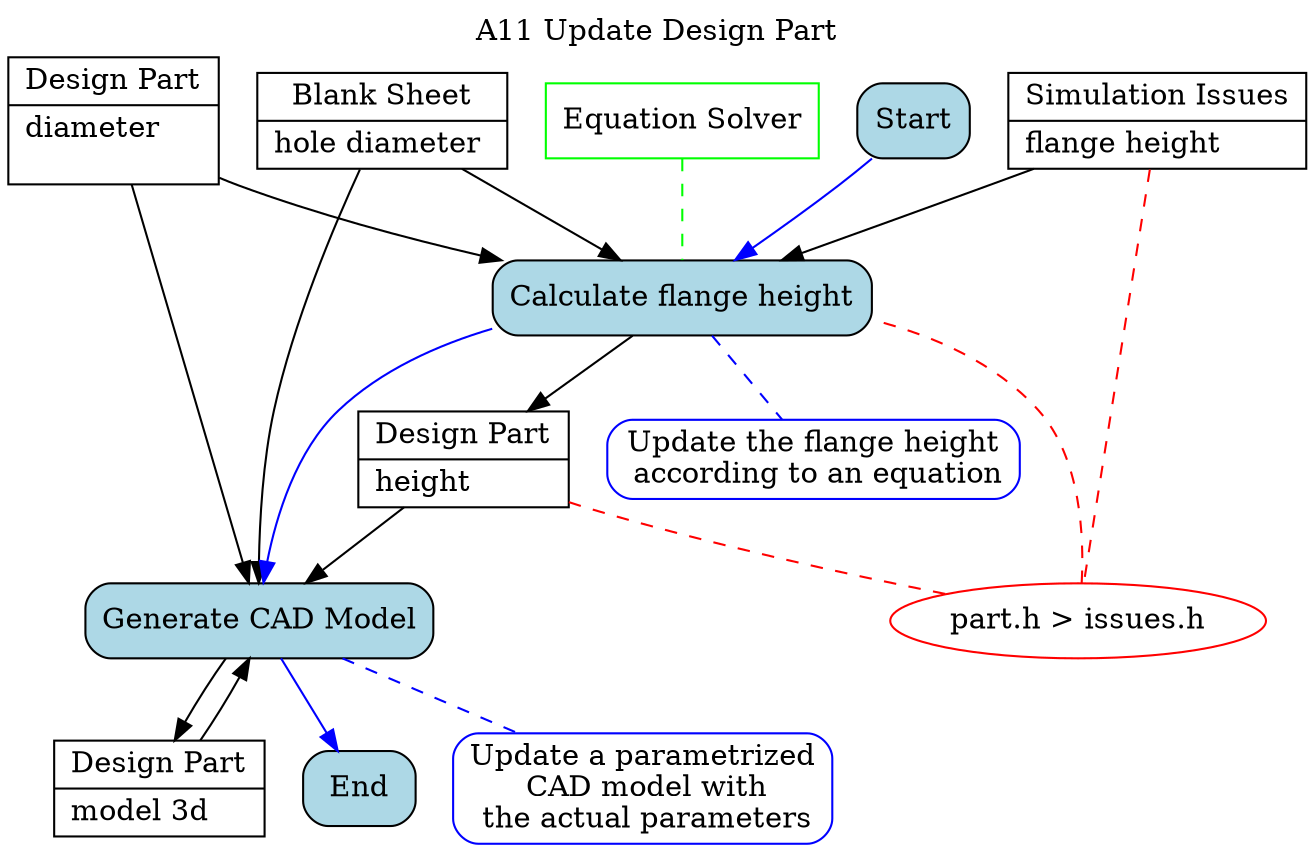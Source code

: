 digraph behaviourmodel {

# activity title
labelloc="t"
label="A11 Update Design Part"

# inputs and outputs
node [shape=record, style=filled, fillcolor=white, color=black]
part_d [label="{Design Part | diameter \l \l}"]
part_h [label="{Design Part | height \l}"]
part_m [label="{Design Part | model 3d \l}"]
blank [label="{Blank Sheet | hole diameter \l}"]
iss_sim [label="{Simulation Issues | flange height \l}"]

# mechanisms
node [shape=box, style=filled, fillcolor=white, color=green]
m1 [label="Equation Solver"]

# tasks definition
node [shape=box, style="filled, rounded", fillcolor=lightblue, color=black]
Start
t1 [label="Calculate flange height"]
t2 [label="Generate CAD Model"]
End

# rules
node [shape=box, style="filled, rounded", fillcolor=white, color=blue]
r1 [label="Update the flange height\n according to an equation"]
r2 [label="Update a parametrized\n CAD model with\n the actual parameters"]

# attaching rules
edge [dir=none, color=blue, style=dashed]
t1 -> r1
t2 -> r2

# task sequence
edge [dir=forward, color=blue, fontcolor=blue, style=solid]
Start -> t1 -> t2 -> End

# attaching mechanisms
edge [dir=none, color=green, style=dashed]
m1 -> t1

# attaching inputs and outputs
edge [dir=forward, color=black, fontcolor=black, style=solid]
{part_d, blank, iss_sim} -> t1
t1 -> part_h
{part_d, blank, part_h, part_m} -> t2 -> part_m

# constraints
node [shape=ellipse, style=filled, fillcolor=white, color=red]
c1 [label="part.h > issues.h"]

# attaching constraints
edge [dir=none, color=red, style=dashed]
{part_h, iss_sim} -> c1 -> t1

}


